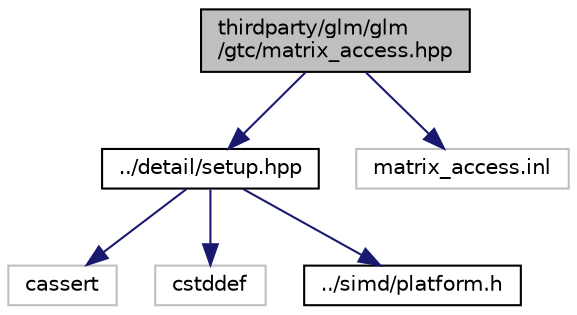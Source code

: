 digraph "thirdparty/glm/glm/gtc/matrix_access.hpp"
{
  edge [fontname="Helvetica",fontsize="10",labelfontname="Helvetica",labelfontsize="10"];
  node [fontname="Helvetica",fontsize="10",shape=record];
  Node1 [label="thirdparty/glm/glm\l/gtc/matrix_access.hpp",height=0.2,width=0.4,color="black", fillcolor="grey75", style="filled", fontcolor="black"];
  Node1 -> Node2 [color="midnightblue",fontsize="10",style="solid",fontname="Helvetica"];
  Node2 [label="../detail/setup.hpp",height=0.2,width=0.4,color="black", fillcolor="white", style="filled",URL="$glm_2glm_2detail_2setup_8hpp.html"];
  Node2 -> Node3 [color="midnightblue",fontsize="10",style="solid",fontname="Helvetica"];
  Node3 [label="cassert",height=0.2,width=0.4,color="grey75", fillcolor="white", style="filled"];
  Node2 -> Node4 [color="midnightblue",fontsize="10",style="solid",fontname="Helvetica"];
  Node4 [label="cstddef",height=0.2,width=0.4,color="grey75", fillcolor="white", style="filled"];
  Node2 -> Node5 [color="midnightblue",fontsize="10",style="solid",fontname="Helvetica"];
  Node5 [label="../simd/platform.h",height=0.2,width=0.4,color="black", fillcolor="white", style="filled",URL="$platform_8h.html",tooltip="simd "];
  Node1 -> Node6 [color="midnightblue",fontsize="10",style="solid",fontname="Helvetica"];
  Node6 [label="matrix_access.inl",height=0.2,width=0.4,color="grey75", fillcolor="white", style="filled"];
}
